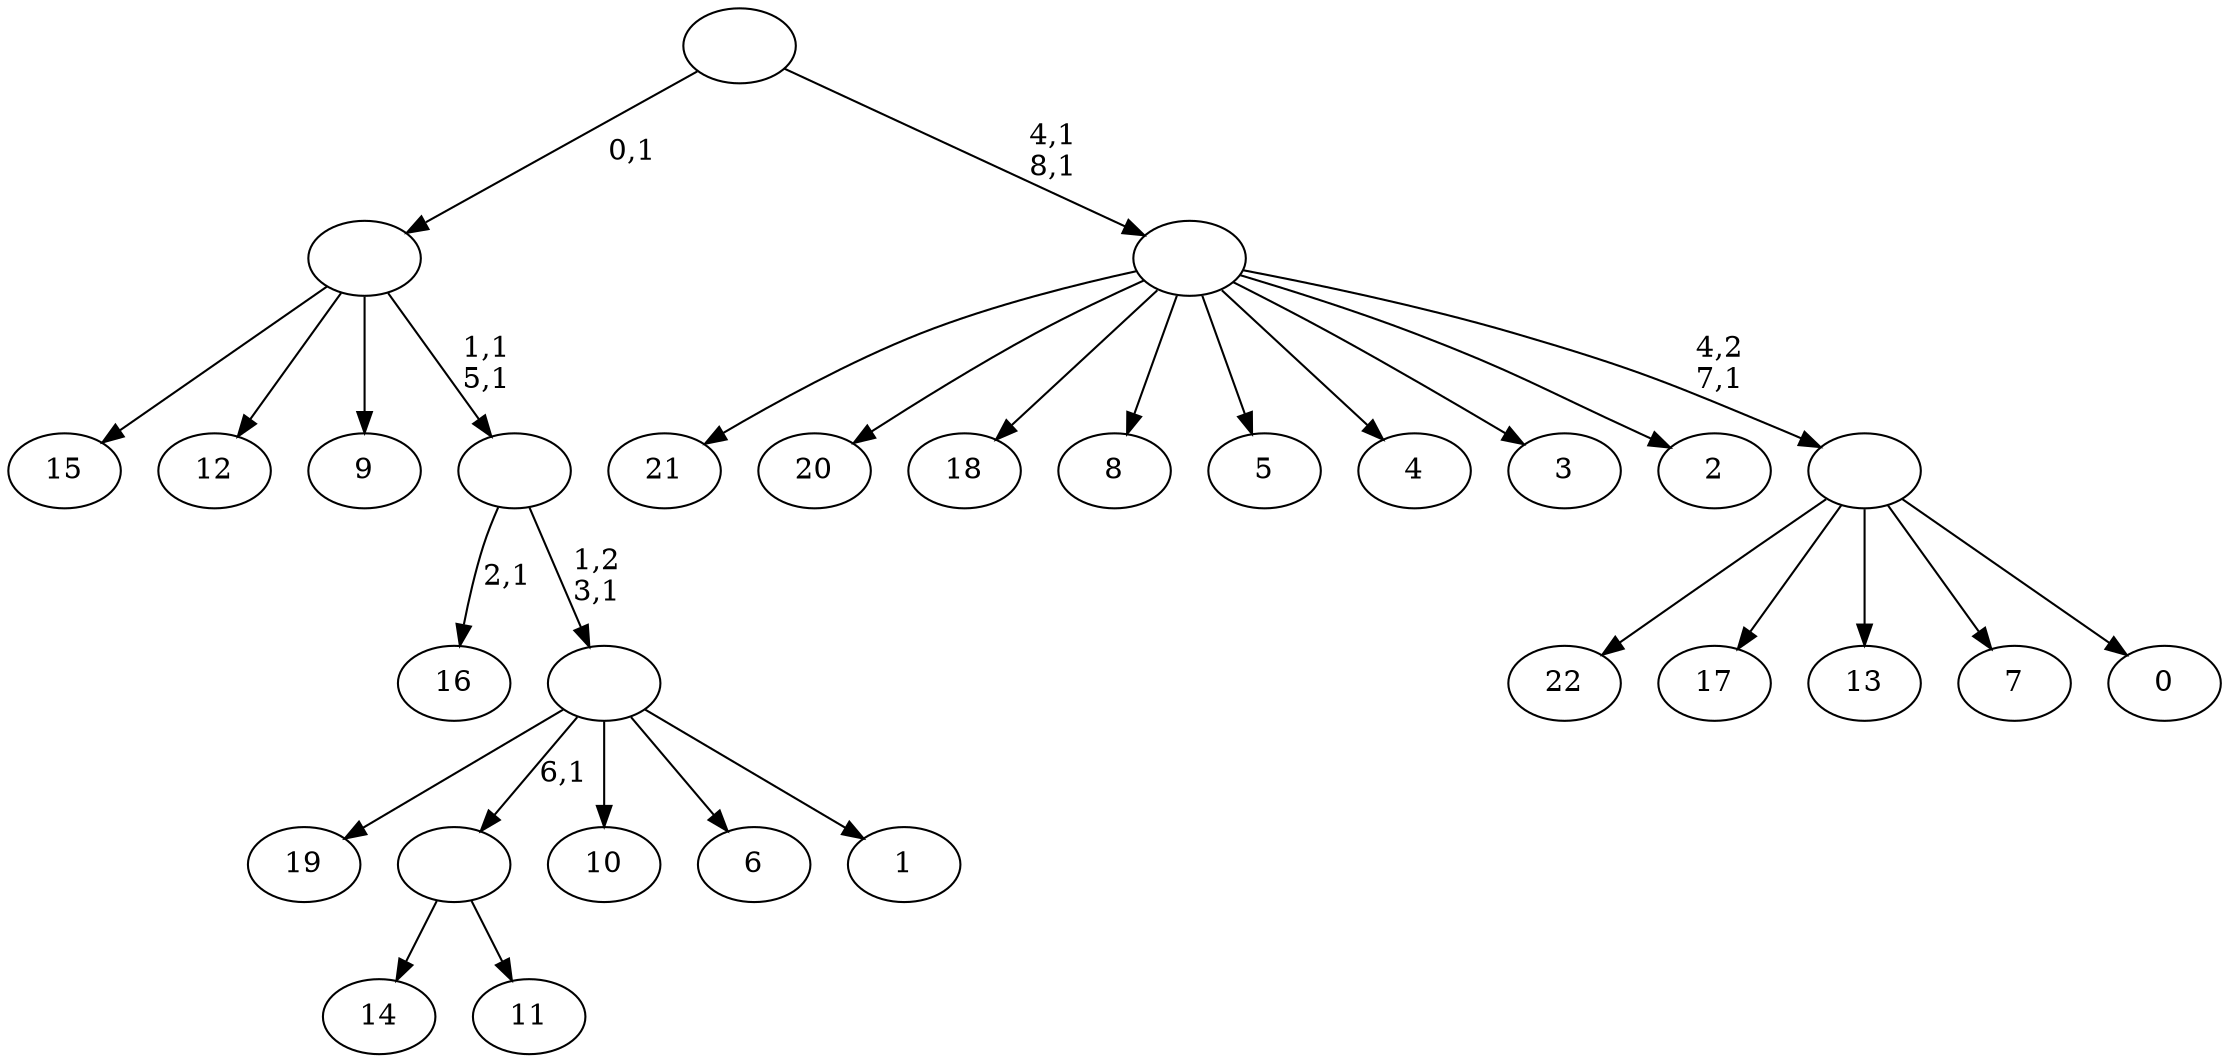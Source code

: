 digraph T {
	32 [label="22"]
	31 [label="21"]
	30 [label="20"]
	29 [label="19"]
	28 [label="18"]
	27 [label="17"]
	26 [label="16"]
	24 [label="15"]
	23 [label="14"]
	22 [label="13"]
	21 [label="12"]
	20 [label="11"]
	19 [label=""]
	18 [label="10"]
	17 [label="9"]
	16 [label="8"]
	15 [label="7"]
	14 [label="6"]
	13 [label="5"]
	12 [label="4"]
	11 [label="3"]
	10 [label="2"]
	9 [label="1"]
	8 [label=""]
	7 [label=""]
	5 [label=""]
	4 [label="0"]
	3 [label=""]
	2 [label=""]
	0 [label=""]
	19 -> 23 [label=""]
	19 -> 20 [label=""]
	8 -> 29 [label=""]
	8 -> 19 [label="6,1"]
	8 -> 18 [label=""]
	8 -> 14 [label=""]
	8 -> 9 [label=""]
	7 -> 26 [label="2,1"]
	7 -> 8 [label="1,2\n3,1"]
	5 -> 7 [label="1,1\n5,1"]
	5 -> 24 [label=""]
	5 -> 21 [label=""]
	5 -> 17 [label=""]
	3 -> 32 [label=""]
	3 -> 27 [label=""]
	3 -> 22 [label=""]
	3 -> 15 [label=""]
	3 -> 4 [label=""]
	2 -> 31 [label=""]
	2 -> 30 [label=""]
	2 -> 28 [label=""]
	2 -> 16 [label=""]
	2 -> 13 [label=""]
	2 -> 12 [label=""]
	2 -> 11 [label=""]
	2 -> 10 [label=""]
	2 -> 3 [label="4,2\n7,1"]
	0 -> 2 [label="4,1\n8,1"]
	0 -> 5 [label="0,1"]
}
